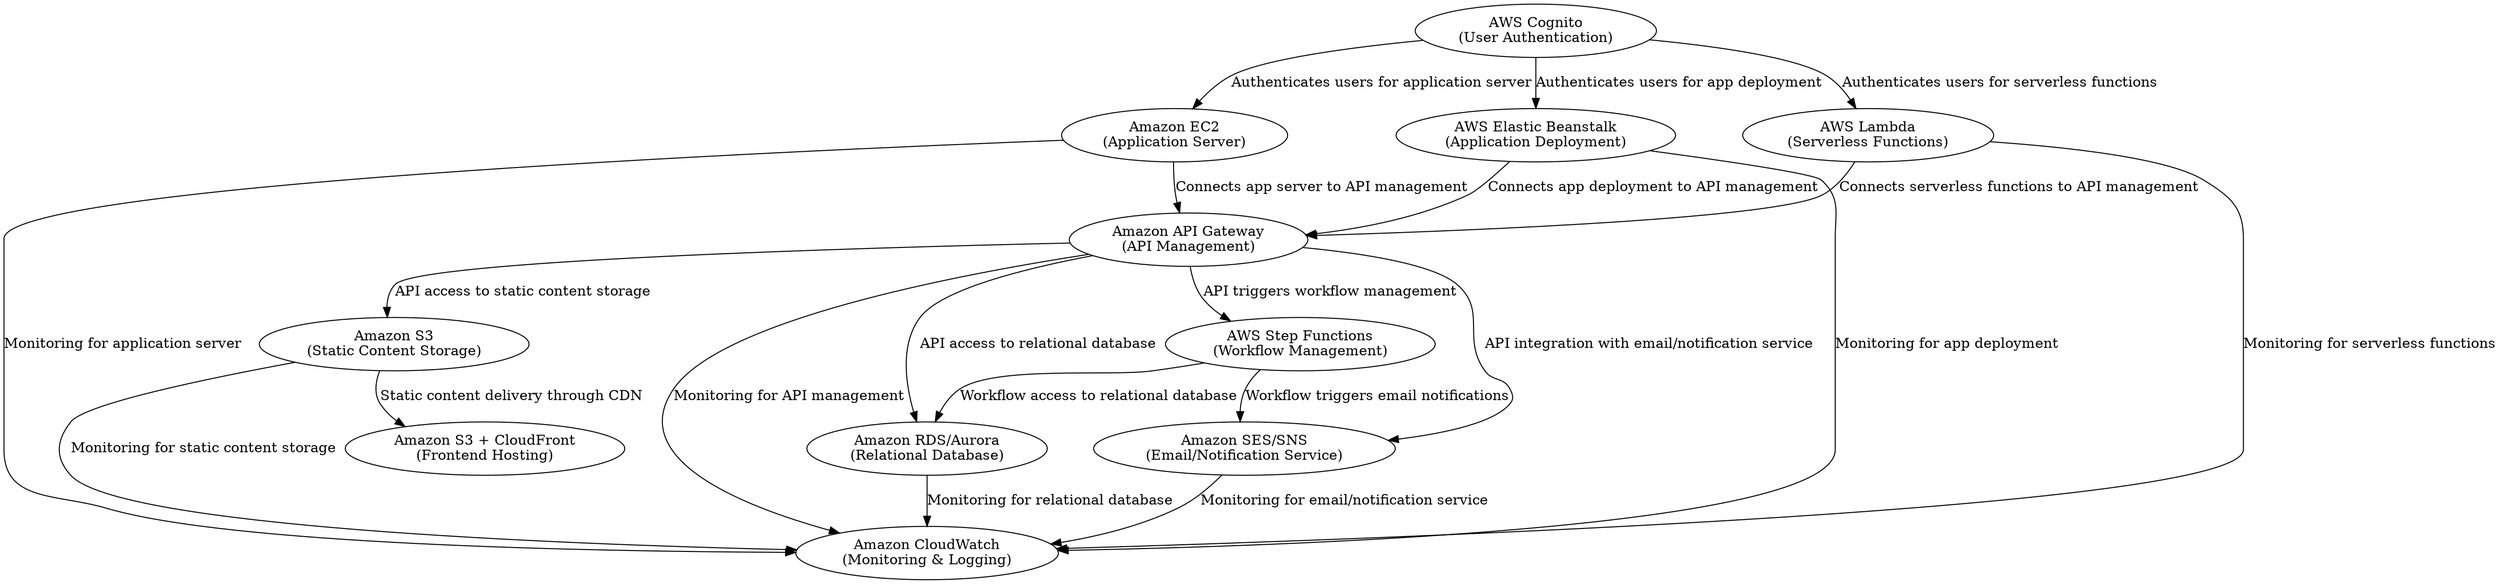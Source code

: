 digraph {
    // Define nodes
    Cognito [label="AWS Cognito\n(User Authentication)"]
    EC2 [label="Amazon EC2\n(Application Server)"]
    Beanstalk [label="AWS Elastic Beanstalk\n(Application Deployment)"]
    Lambda [label="AWS Lambda\n(Serverless Functions)"]
    APIGateway [label="Amazon API Gateway\n(API Management)"]
    RDS [label="Amazon RDS/Aurora\n(Relational Database)"]
    S3 [label="Amazon S3\n(Static Content Storage)"]
    StepFunctions [label="AWS Step Functions\n(Workflow Management)"]
    SES [label="Amazon SES/SNS\n(Email/Notification Service)"]
    CloudWatch [label="Amazon CloudWatch\n(Monitoring & Logging)"]
    S3CF [label="Amazon S3 + CloudFront\n(Frontend Hosting)"]

    // Define edges with descriptions
    Cognito -> EC2 [label="Authenticates users for application server"]
    Cognito -> Beanstalk [label="Authenticates users for app deployment"]
    Cognito -> Lambda [label="Authenticates users for serverless functions"]
    EC2 -> APIGateway [label="Connects app server to API management"]
    Beanstalk -> APIGateway [label="Connects app deployment to API management"]
    Lambda -> APIGateway [label="Connects serverless functions to API management"]
    APIGateway -> RDS [label="API access to relational database"]
    APIGateway -> S3 [label="API access to static content storage"]
    APIGateway -> StepFunctions [label="API triggers workflow management"]
    APIGateway -> SES [label="API integration with email/notification service"]
    StepFunctions -> RDS [label="Workflow access to relational database"]
    StepFunctions -> SES [label="Workflow triggers email notifications"]
    EC2 -> CloudWatch [label="Monitoring for application server"]
    Beanstalk -> CloudWatch [label="Monitoring for app deployment"]
    Lambda -> CloudWatch [label="Monitoring for serverless functions"]
    RDS -> CloudWatch [label="Monitoring for relational database"]
    S3 -> CloudWatch [label="Monitoring for static content storage"]
    SES -> CloudWatch [label="Monitoring for email/notification service"]
    APIGateway -> CloudWatch [label="Monitoring for API management"]
    S3 -> S3CF [label="Static content delivery through CDN"]
}
